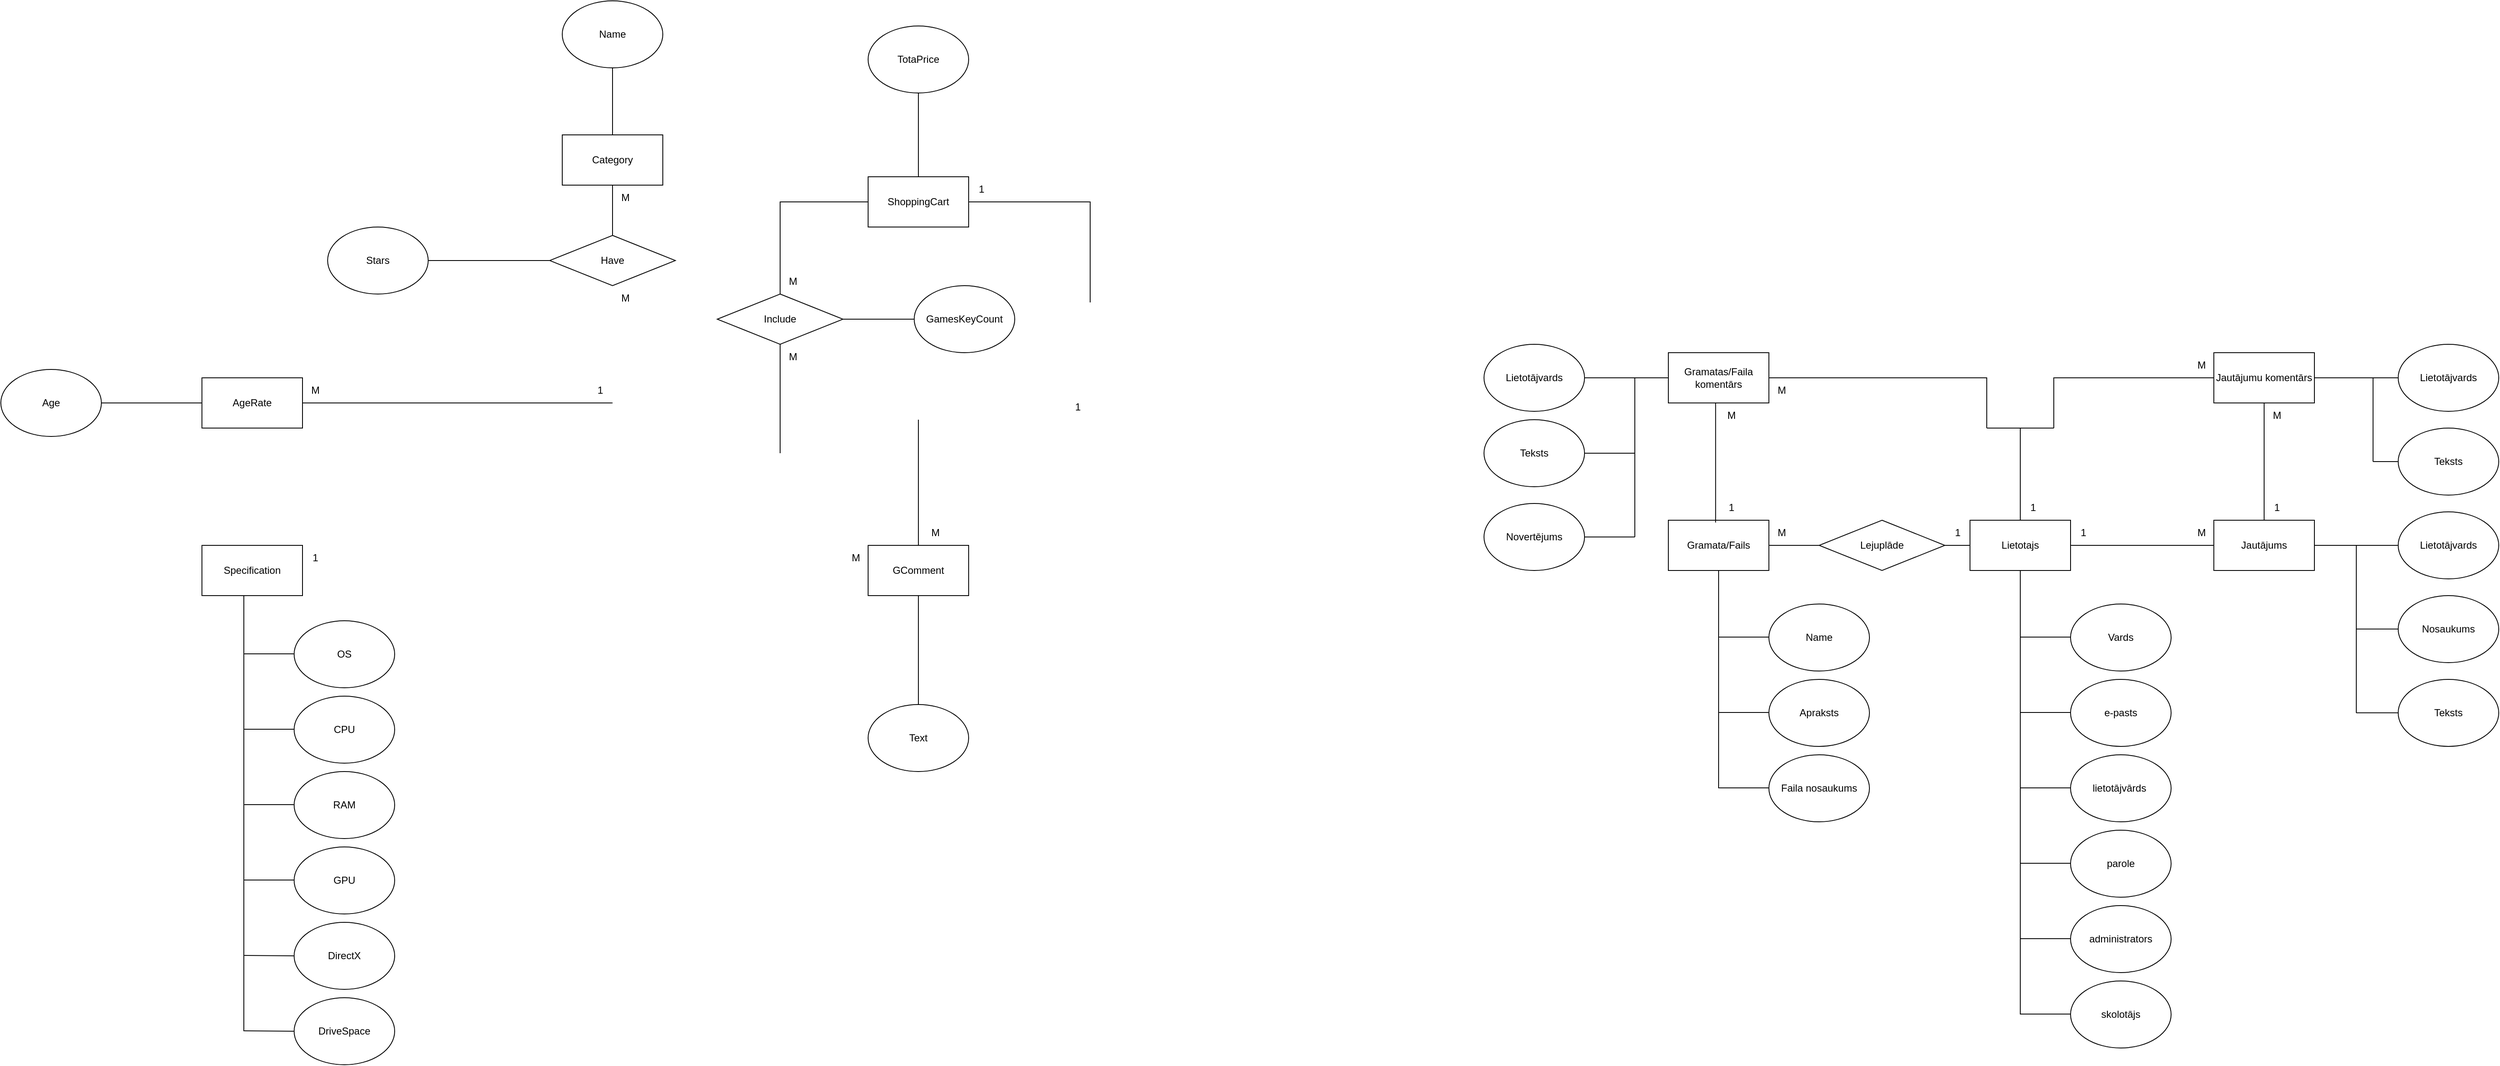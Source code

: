 <mxfile version="22.1.2" type="github">
  <diagram name="Страница — 1" id="zl32AqLXAHDdqQoyT2EN">
    <mxGraphModel dx="4402" dy="2061" grid="1" gridSize="10" guides="1" tooltips="1" connect="1" arrows="1" fold="1" page="1" pageScale="1" pageWidth="827" pageHeight="1169" math="0" shadow="0">
      <root>
        <mxCell id="0" />
        <mxCell id="1" parent="0" />
        <mxCell id="kFYqLt2y3ZUQdu_gal-k-1" value="Jautājumu komentārs" style="rounded=0;whiteSpace=wrap;html=1;" parent="1" vertex="1">
          <mxGeometry x="901" y="190" width="120" height="60" as="geometry" />
        </mxCell>
        <mxCell id="kFYqLt2y3ZUQdu_gal-k-2" value="Jautājums" style="rounded=0;whiteSpace=wrap;html=1;" parent="1" vertex="1">
          <mxGeometry x="901" y="390" width="120" height="60" as="geometry" />
        </mxCell>
        <mxCell id="kFYqLt2y3ZUQdu_gal-k-3" value="Gramata/Fails" style="rounded=0;whiteSpace=wrap;html=1;" parent="1" vertex="1">
          <mxGeometry x="250" y="390" width="120" height="60" as="geometry" />
        </mxCell>
        <mxCell id="kFYqLt2y3ZUQdu_gal-k-4" value="ShoppingCart" style="rounded=0;whiteSpace=wrap;html=1;" parent="1" vertex="1">
          <mxGeometry x="-705" y="-20" width="120" height="60" as="geometry" />
        </mxCell>
        <mxCell id="kFYqLt2y3ZUQdu_gal-k-5" value="Lietotajs" style="rounded=0;whiteSpace=wrap;html=1;" parent="1" vertex="1">
          <mxGeometry x="610" y="390" width="120" height="60" as="geometry" />
        </mxCell>
        <mxCell id="kFYqLt2y3ZUQdu_gal-k-6" value="Lietotājvards" style="ellipse;whiteSpace=wrap;html=1;" parent="1" vertex="1">
          <mxGeometry x="1121" y="180" width="120" height="80" as="geometry" />
        </mxCell>
        <mxCell id="kFYqLt2y3ZUQdu_gal-k-7" value="" style="endArrow=none;html=1;rounded=0;exitX=1;exitY=0.5;exitDx=0;exitDy=0;" parent="1" source="kFYqLt2y3ZUQdu_gal-k-1" edge="1">
          <mxGeometry width="50" height="50" relative="1" as="geometry">
            <mxPoint x="1001" y="360" as="sourcePoint" />
            <mxPoint x="1121" y="220" as="targetPoint" />
          </mxGeometry>
        </mxCell>
        <mxCell id="kFYqLt2y3ZUQdu_gal-k-8" value="Lietotājvards" style="ellipse;whiteSpace=wrap;html=1;" parent="1" vertex="1">
          <mxGeometry x="1121" y="380" width="120" height="80" as="geometry" />
        </mxCell>
        <mxCell id="kFYqLt2y3ZUQdu_gal-k-9" value="Nosaukums" style="ellipse;whiteSpace=wrap;html=1;" parent="1" vertex="1">
          <mxGeometry x="1121" y="480" width="120" height="80" as="geometry" />
        </mxCell>
        <mxCell id="kFYqLt2y3ZUQdu_gal-k-10" value="" style="endArrow=none;html=1;rounded=0;exitX=1;exitY=0.5;exitDx=0;exitDy=0;entryX=0;entryY=0.5;entryDx=0;entryDy=0;" parent="1" source="kFYqLt2y3ZUQdu_gal-k-2" edge="1">
          <mxGeometry width="50" height="50" relative="1" as="geometry">
            <mxPoint x="1001" y="560" as="sourcePoint" />
            <mxPoint x="1121" y="420" as="targetPoint" />
          </mxGeometry>
        </mxCell>
        <mxCell id="kFYqLt2y3ZUQdu_gal-k-11" value="" style="endArrow=none;html=1;rounded=0;" parent="1" edge="1">
          <mxGeometry width="50" height="50" relative="1" as="geometry">
            <mxPoint x="1071" y="420" as="sourcePoint" />
            <mxPoint x="1071" y="620" as="targetPoint" />
          </mxGeometry>
        </mxCell>
        <mxCell id="kFYqLt2y3ZUQdu_gal-k-13" value="" style="endArrow=none;html=1;rounded=0;" parent="1" source="kFYqLt2y3ZUQdu_gal-k-2" target="kFYqLt2y3ZUQdu_gal-k-1" edge="1">
          <mxGeometry width="50" height="50" relative="1" as="geometry">
            <mxPoint x="721" y="420" as="sourcePoint" />
            <mxPoint x="951" y="320" as="targetPoint" />
          </mxGeometry>
        </mxCell>
        <mxCell id="kFYqLt2y3ZUQdu_gal-k-14" value="" style="endArrow=none;html=1;rounded=0;exitX=1;exitY=0.5;exitDx=0;exitDy=0;entryX=1;entryY=1;entryDx=0;entryDy=0;entryPerimeter=0;" parent="1" source="kFYqLt2y3ZUQdu_gal-k-5" target="kFYqLt2y3ZUQdu_gal-k-74" edge="1">
          <mxGeometry width="50" height="50" relative="1" as="geometry">
            <mxPoint x="890" y="340" as="sourcePoint" />
            <mxPoint x="1180" y="420" as="targetPoint" />
          </mxGeometry>
        </mxCell>
        <mxCell id="kFYqLt2y3ZUQdu_gal-k-15" value="" style="endArrow=none;html=1;rounded=0;exitX=0.5;exitY=0;exitDx=0;exitDy=0;" parent="1" source="kFYqLt2y3ZUQdu_gal-k-5" edge="1">
          <mxGeometry width="50" height="50" relative="1" as="geometry">
            <mxPoint x="840" y="280" as="sourcePoint" />
            <mxPoint x="630" y="280" as="targetPoint" />
            <Array as="points">
              <mxPoint x="670" y="280" />
            </Array>
          </mxGeometry>
        </mxCell>
        <mxCell id="kFYqLt2y3ZUQdu_gal-k-16" value="" style="endArrow=none;html=1;rounded=0;entryX=0;entryY=0.5;entryDx=0;entryDy=0;" parent="1" target="kFYqLt2y3ZUQdu_gal-k-1" edge="1">
          <mxGeometry width="50" height="50" relative="1" as="geometry">
            <mxPoint x="710" y="280" as="sourcePoint" />
            <mxPoint x="1000" y="220" as="targetPoint" />
            <Array as="points">
              <mxPoint x="710" y="220" />
            </Array>
          </mxGeometry>
        </mxCell>
        <mxCell id="kFYqLt2y3ZUQdu_gal-k-17" value="GComment" style="rounded=0;whiteSpace=wrap;html=1;" parent="1" vertex="1">
          <mxGeometry x="-705" y="420" width="120" height="60" as="geometry" />
        </mxCell>
        <mxCell id="kFYqLt2y3ZUQdu_gal-k-18" value="Text" style="ellipse;whiteSpace=wrap;html=1;" parent="1" vertex="1">
          <mxGeometry x="-705" y="610" width="120" height="80" as="geometry" />
        </mxCell>
        <mxCell id="kFYqLt2y3ZUQdu_gal-k-19" value="" style="endArrow=none;html=1;rounded=0;exitX=0.5;exitY=1;exitDx=0;exitDy=0;" parent="1" source="kFYqLt2y3ZUQdu_gal-k-17" edge="1">
          <mxGeometry width="50" height="50" relative="1" as="geometry">
            <mxPoint x="-595" y="590" as="sourcePoint" />
            <mxPoint x="-645" y="610" as="targetPoint" />
          </mxGeometry>
        </mxCell>
        <mxCell id="kFYqLt2y3ZUQdu_gal-k-20" value="Vards" style="ellipse;whiteSpace=wrap;html=1;" parent="1" vertex="1">
          <mxGeometry x="730" y="490" width="120" height="80" as="geometry" />
        </mxCell>
        <mxCell id="kFYqLt2y3ZUQdu_gal-k-21" value="e-pasts" style="ellipse;whiteSpace=wrap;html=1;" parent="1" vertex="1">
          <mxGeometry x="730" y="580" width="120" height="80" as="geometry" />
        </mxCell>
        <mxCell id="kFYqLt2y3ZUQdu_gal-k-22" value="lietotājvārds&amp;nbsp;" style="ellipse;whiteSpace=wrap;html=1;" parent="1" vertex="1">
          <mxGeometry x="730" y="670" width="120" height="80" as="geometry" />
        </mxCell>
        <mxCell id="kFYqLt2y3ZUQdu_gal-k-23" value="parole" style="ellipse;whiteSpace=wrap;html=1;" parent="1" vertex="1">
          <mxGeometry x="730" y="760" width="120" height="80" as="geometry" />
        </mxCell>
        <mxCell id="kFYqLt2y3ZUQdu_gal-k-24" value="administrators" style="ellipse;whiteSpace=wrap;html=1;" parent="1" vertex="1">
          <mxGeometry x="730" y="850" width="120" height="80" as="geometry" />
        </mxCell>
        <mxCell id="kFYqLt2y3ZUQdu_gal-k-25" value="skolotājs" style="ellipse;whiteSpace=wrap;html=1;" parent="1" vertex="1">
          <mxGeometry x="730" y="940" width="120" height="80" as="geometry" />
        </mxCell>
        <mxCell id="kFYqLt2y3ZUQdu_gal-k-26" value="" style="endArrow=none;html=1;rounded=0;" parent="1" edge="1">
          <mxGeometry width="50" height="50" relative="1" as="geometry">
            <mxPoint x="670" y="980" as="sourcePoint" />
            <mxPoint x="670" y="450" as="targetPoint" />
          </mxGeometry>
        </mxCell>
        <mxCell id="kFYqLt2y3ZUQdu_gal-k-27" value="" style="endArrow=none;html=1;rounded=0;entryX=0;entryY=0.5;entryDx=0;entryDy=0;" parent="1" edge="1">
          <mxGeometry width="50" height="50" relative="1" as="geometry">
            <mxPoint x="670" y="529.5" as="sourcePoint" />
            <mxPoint x="730" y="529.5" as="targetPoint" />
          </mxGeometry>
        </mxCell>
        <mxCell id="kFYqLt2y3ZUQdu_gal-k-28" value="" style="endArrow=none;html=1;rounded=0;entryX=0;entryY=0.5;entryDx=0;entryDy=0;" parent="1" edge="1">
          <mxGeometry width="50" height="50" relative="1" as="geometry">
            <mxPoint x="670" y="619.5" as="sourcePoint" />
            <mxPoint x="730" y="619.5" as="targetPoint" />
          </mxGeometry>
        </mxCell>
        <mxCell id="kFYqLt2y3ZUQdu_gal-k-29" value="" style="endArrow=none;html=1;rounded=0;entryX=0;entryY=0.5;entryDx=0;entryDy=0;" parent="1" edge="1">
          <mxGeometry width="50" height="50" relative="1" as="geometry">
            <mxPoint x="670" y="709.5" as="sourcePoint" />
            <mxPoint x="730" y="709.5" as="targetPoint" />
          </mxGeometry>
        </mxCell>
        <mxCell id="kFYqLt2y3ZUQdu_gal-k-30" value="" style="endArrow=none;html=1;rounded=0;entryX=0;entryY=0.5;entryDx=0;entryDy=0;" parent="1" edge="1">
          <mxGeometry width="50" height="50" relative="1" as="geometry">
            <mxPoint x="670" y="799.5" as="sourcePoint" />
            <mxPoint x="730" y="799.5" as="targetPoint" />
          </mxGeometry>
        </mxCell>
        <mxCell id="kFYqLt2y3ZUQdu_gal-k-31" value="" style="endArrow=none;html=1;rounded=0;entryX=0;entryY=0.5;entryDx=0;entryDy=0;" parent="1" edge="1">
          <mxGeometry width="50" height="50" relative="1" as="geometry">
            <mxPoint x="670" y="889.5" as="sourcePoint" />
            <mxPoint x="730" y="889.5" as="targetPoint" />
          </mxGeometry>
        </mxCell>
        <mxCell id="kFYqLt2y3ZUQdu_gal-k-32" value="" style="endArrow=none;html=1;rounded=0;entryX=0;entryY=0.5;entryDx=0;entryDy=0;" parent="1" edge="1">
          <mxGeometry width="50" height="50" relative="1" as="geometry">
            <mxPoint x="670" y="979.5" as="sourcePoint" />
            <mxPoint x="730" y="979.5" as="targetPoint" />
          </mxGeometry>
        </mxCell>
        <mxCell id="kFYqLt2y3ZUQdu_gal-k-34" value="" style="endArrow=none;html=1;rounded=0;" parent="1" target="kFYqLt2y3ZUQdu_gal-k-17" edge="1">
          <mxGeometry width="50" height="50" relative="1" as="geometry">
            <mxPoint x="-645" y="270" as="sourcePoint" />
            <mxPoint x="-484" y="340" as="targetPoint" />
          </mxGeometry>
        </mxCell>
        <mxCell id="kFYqLt2y3ZUQdu_gal-k-35" value="Name" style="ellipse;whiteSpace=wrap;html=1;" parent="1" vertex="1">
          <mxGeometry x="370" y="490" width="120" height="80" as="geometry" />
        </mxCell>
        <mxCell id="kFYqLt2y3ZUQdu_gal-k-36" value="Apraksts" style="ellipse;whiteSpace=wrap;html=1;" parent="1" vertex="1">
          <mxGeometry x="370" y="580" width="120" height="80" as="geometry" />
        </mxCell>
        <mxCell id="kFYqLt2y3ZUQdu_gal-k-37" value="Faila nosaukums" style="ellipse;whiteSpace=wrap;html=1;" parent="1" vertex="1">
          <mxGeometry x="370" y="670" width="120" height="80" as="geometry" />
        </mxCell>
        <mxCell id="kFYqLt2y3ZUQdu_gal-k-40" value="" style="endArrow=none;html=1;rounded=0;entryX=0.5;entryY=1;entryDx=0;entryDy=0;" parent="1" target="kFYqLt2y3ZUQdu_gal-k-3" edge="1">
          <mxGeometry width="50" height="50" relative="1" as="geometry">
            <mxPoint x="310" y="710" as="sourcePoint" />
            <mxPoint x="310" y="450" as="targetPoint" />
          </mxGeometry>
        </mxCell>
        <mxCell id="kFYqLt2y3ZUQdu_gal-k-41" value="" style="endArrow=none;html=1;rounded=0;entryX=0;entryY=0.5;entryDx=0;entryDy=0;" parent="1" edge="1">
          <mxGeometry width="50" height="50" relative="1" as="geometry">
            <mxPoint x="310" y="529.5" as="sourcePoint" />
            <mxPoint x="370" y="529.5" as="targetPoint" />
          </mxGeometry>
        </mxCell>
        <mxCell id="kFYqLt2y3ZUQdu_gal-k-42" value="" style="endArrow=none;html=1;rounded=0;entryX=0;entryY=0.5;entryDx=0;entryDy=0;" parent="1" edge="1">
          <mxGeometry width="50" height="50" relative="1" as="geometry">
            <mxPoint x="310" y="619.5" as="sourcePoint" />
            <mxPoint x="370" y="619.5" as="targetPoint" />
          </mxGeometry>
        </mxCell>
        <mxCell id="kFYqLt2y3ZUQdu_gal-k-43" value="" style="endArrow=none;html=1;rounded=0;entryX=0;entryY=0.5;entryDx=0;entryDy=0;" parent="1" edge="1">
          <mxGeometry width="50" height="50" relative="1" as="geometry">
            <mxPoint x="310" y="709.5" as="sourcePoint" />
            <mxPoint x="370" y="709.5" as="targetPoint" />
          </mxGeometry>
        </mxCell>
        <mxCell id="kFYqLt2y3ZUQdu_gal-k-47" value="Category" style="rounded=0;whiteSpace=wrap;html=1;" parent="1" vertex="1">
          <mxGeometry x="-1070" y="-70" width="120" height="60" as="geometry" />
        </mxCell>
        <mxCell id="kFYqLt2y3ZUQdu_gal-k-48" value="AgeRate" style="rounded=0;whiteSpace=wrap;html=1;" parent="1" vertex="1">
          <mxGeometry x="-1500" y="220" width="120" height="60" as="geometry" />
        </mxCell>
        <mxCell id="kFYqLt2y3ZUQdu_gal-k-49" value="Specification" style="rounded=0;whiteSpace=wrap;html=1;" parent="1" vertex="1">
          <mxGeometry x="-1500" y="420" width="120" height="60" as="geometry" />
        </mxCell>
        <mxCell id="kFYqLt2y3ZUQdu_gal-k-50" value="OS" style="ellipse;whiteSpace=wrap;html=1;" parent="1" vertex="1">
          <mxGeometry x="-1390" y="510" width="120" height="80" as="geometry" />
        </mxCell>
        <mxCell id="kFYqLt2y3ZUQdu_gal-k-51" value="CPU" style="ellipse;whiteSpace=wrap;html=1;" parent="1" vertex="1">
          <mxGeometry x="-1390" y="600" width="120" height="80" as="geometry" />
        </mxCell>
        <mxCell id="kFYqLt2y3ZUQdu_gal-k-52" value="RAM" style="ellipse;whiteSpace=wrap;html=1;" parent="1" vertex="1">
          <mxGeometry x="-1390" y="690" width="120" height="80" as="geometry" />
        </mxCell>
        <mxCell id="kFYqLt2y3ZUQdu_gal-k-53" value="GPU" style="ellipse;whiteSpace=wrap;html=1;" parent="1" vertex="1">
          <mxGeometry x="-1390" y="780" width="120" height="80" as="geometry" />
        </mxCell>
        <mxCell id="kFYqLt2y3ZUQdu_gal-k-54" value="DirectX" style="ellipse;whiteSpace=wrap;html=1;" parent="1" vertex="1">
          <mxGeometry x="-1390" y="870" width="120" height="80" as="geometry" />
        </mxCell>
        <mxCell id="kFYqLt2y3ZUQdu_gal-k-55" value="" style="endArrow=none;html=1;rounded=0;" parent="1" edge="1">
          <mxGeometry width="50" height="50" relative="1" as="geometry">
            <mxPoint x="-1450" y="1000" as="sourcePoint" />
            <mxPoint x="-1450" y="480" as="targetPoint" />
          </mxGeometry>
        </mxCell>
        <mxCell id="kFYqLt2y3ZUQdu_gal-k-56" value="" style="endArrow=none;html=1;rounded=0;entryX=0;entryY=0.5;entryDx=0;entryDy=0;" parent="1" edge="1">
          <mxGeometry width="50" height="50" relative="1" as="geometry">
            <mxPoint x="-1450" y="549.5" as="sourcePoint" />
            <mxPoint x="-1390" y="549.5" as="targetPoint" />
          </mxGeometry>
        </mxCell>
        <mxCell id="kFYqLt2y3ZUQdu_gal-k-57" value="" style="endArrow=none;html=1;rounded=0;entryX=0;entryY=0.5;entryDx=0;entryDy=0;" parent="1" edge="1">
          <mxGeometry width="50" height="50" relative="1" as="geometry">
            <mxPoint x="-1450" y="639.5" as="sourcePoint" />
            <mxPoint x="-1390" y="639.5" as="targetPoint" />
          </mxGeometry>
        </mxCell>
        <mxCell id="kFYqLt2y3ZUQdu_gal-k-58" value="" style="endArrow=none;html=1;rounded=0;entryX=0;entryY=0.5;entryDx=0;entryDy=0;" parent="1" edge="1">
          <mxGeometry width="50" height="50" relative="1" as="geometry">
            <mxPoint x="-1450" y="729.5" as="sourcePoint" />
            <mxPoint x="-1390" y="729.5" as="targetPoint" />
          </mxGeometry>
        </mxCell>
        <mxCell id="kFYqLt2y3ZUQdu_gal-k-59" value="" style="endArrow=none;html=1;rounded=0;entryX=0;entryY=0.5;entryDx=0;entryDy=0;" parent="1" edge="1">
          <mxGeometry width="50" height="50" relative="1" as="geometry">
            <mxPoint x="-1450" y="819.5" as="sourcePoint" />
            <mxPoint x="-1390" y="819.5" as="targetPoint" />
          </mxGeometry>
        </mxCell>
        <mxCell id="kFYqLt2y3ZUQdu_gal-k-60" value="" style="endArrow=none;html=1;rounded=0;entryX=0;entryY=0.5;entryDx=0;entryDy=0;" parent="1" edge="1">
          <mxGeometry width="50" height="50" relative="1" as="geometry">
            <mxPoint x="-1450" y="909.5" as="sourcePoint" />
            <mxPoint x="-1390" y="910" as="targetPoint" />
          </mxGeometry>
        </mxCell>
        <mxCell id="kFYqLt2y3ZUQdu_gal-k-61" value="DriveSpace" style="ellipse;whiteSpace=wrap;html=1;" parent="1" vertex="1">
          <mxGeometry x="-1390" y="960" width="120" height="80" as="geometry" />
        </mxCell>
        <mxCell id="kFYqLt2y3ZUQdu_gal-k-62" value="" style="endArrow=none;html=1;rounded=0;entryX=0;entryY=0.5;entryDx=0;entryDy=0;" parent="1" edge="1">
          <mxGeometry width="50" height="50" relative="1" as="geometry">
            <mxPoint x="-1450" y="999.5" as="sourcePoint" />
            <mxPoint x="-1390" y="1000" as="targetPoint" />
          </mxGeometry>
        </mxCell>
        <mxCell id="kFYqLt2y3ZUQdu_gal-k-64" value="Age" style="ellipse;whiteSpace=wrap;html=1;" parent="1" vertex="1">
          <mxGeometry x="-1740" y="210" width="120" height="80" as="geometry" />
        </mxCell>
        <mxCell id="kFYqLt2y3ZUQdu_gal-k-65" value="" style="endArrow=none;html=1;rounded=0;exitX=0;exitY=0.5;exitDx=0;exitDy=0;" parent="1" source="kFYqLt2y3ZUQdu_gal-k-48" edge="1">
          <mxGeometry width="50" height="50" relative="1" as="geometry">
            <mxPoint x="-1840" y="250" as="sourcePoint" />
            <mxPoint x="-1620" y="250" as="targetPoint" />
          </mxGeometry>
        </mxCell>
        <mxCell id="kFYqLt2y3ZUQdu_gal-k-67" value="" style="endArrow=none;html=1;rounded=0;" parent="1" source="kFYqLt2y3ZUQdu_gal-k-48" edge="1">
          <mxGeometry width="50" height="50" relative="1" as="geometry">
            <mxPoint x="-1160" y="250" as="sourcePoint" />
            <mxPoint x="-1010" y="250" as="targetPoint" />
          </mxGeometry>
        </mxCell>
        <mxCell id="kFYqLt2y3ZUQdu_gal-k-68" value="Have" style="rhombus;whiteSpace=wrap;html=1;" parent="1" vertex="1">
          <mxGeometry x="-1085" y="50" width="150" height="60" as="geometry" />
        </mxCell>
        <mxCell id="kFYqLt2y3ZUQdu_gal-k-69" value="" style="endArrow=none;html=1;rounded=0;entryX=0.5;entryY=1;entryDx=0;entryDy=0;exitX=0.5;exitY=0;exitDx=0;exitDy=0;" parent="1" source="kFYqLt2y3ZUQdu_gal-k-68" target="kFYqLt2y3ZUQdu_gal-k-47" edge="1">
          <mxGeometry width="50" height="50" relative="1" as="geometry">
            <mxPoint x="-925" y="170" as="sourcePoint" />
            <mxPoint x="-855" y="170" as="targetPoint" />
          </mxGeometry>
        </mxCell>
        <mxCell id="kFYqLt2y3ZUQdu_gal-k-70" value="Name" style="ellipse;whiteSpace=wrap;html=1;" parent="1" vertex="1">
          <mxGeometry x="-1070" y="-230" width="120" height="80" as="geometry" />
        </mxCell>
        <mxCell id="kFYqLt2y3ZUQdu_gal-k-71" value="" style="endArrow=none;html=1;rounded=0;entryX=0.5;entryY=1;entryDx=0;entryDy=0;exitX=0.5;exitY=0;exitDx=0;exitDy=0;" parent="1" source="kFYqLt2y3ZUQdu_gal-k-47" edge="1">
          <mxGeometry width="50" height="50" relative="1" as="geometry">
            <mxPoint x="-970" y="-80" as="sourcePoint" />
            <mxPoint x="-1010.0" y="-150" as="targetPoint" />
          </mxGeometry>
        </mxCell>
        <mxCell id="kFYqLt2y3ZUQdu_gal-k-72" value="TotaPrice" style="ellipse;whiteSpace=wrap;html=1;" parent="1" vertex="1">
          <mxGeometry x="-705" y="-200" width="120" height="80" as="geometry" />
        </mxCell>
        <mxCell id="kFYqLt2y3ZUQdu_gal-k-73" value="1" style="text;html=1;align=center;verticalAlign=middle;resizable=0;points=[];autosize=1;strokeColor=none;fillColor=none;" parent="1" vertex="1">
          <mxGeometry x="730" y="390" width="30" height="30" as="geometry" />
        </mxCell>
        <mxCell id="kFYqLt2y3ZUQdu_gal-k-74" value="M" style="text;html=1;align=center;verticalAlign=middle;resizable=0;points=[];autosize=1;strokeColor=none;fillColor=none;" parent="1" vertex="1">
          <mxGeometry x="871" y="390" width="30" height="30" as="geometry" />
        </mxCell>
        <mxCell id="kFYqLt2y3ZUQdu_gal-k-75" value="M" style="text;html=1;align=center;verticalAlign=middle;resizable=0;points=[];autosize=1;strokeColor=none;fillColor=none;" parent="1" vertex="1">
          <mxGeometry x="961" y="250" width="30" height="30" as="geometry" />
        </mxCell>
        <mxCell id="kFYqLt2y3ZUQdu_gal-k-76" value="1" style="text;html=1;align=center;verticalAlign=middle;resizable=0;points=[];autosize=1;strokeColor=none;fillColor=none;" parent="1" vertex="1">
          <mxGeometry x="961" y="360" width="30" height="30" as="geometry" />
        </mxCell>
        <mxCell id="kFYqLt2y3ZUQdu_gal-k-77" value="M" style="text;html=1;align=center;verticalAlign=middle;resizable=0;points=[];autosize=1;strokeColor=none;fillColor=none;" parent="1" vertex="1">
          <mxGeometry x="871" y="190" width="30" height="30" as="geometry" />
        </mxCell>
        <mxCell id="kFYqLt2y3ZUQdu_gal-k-78" value="1" style="text;html=1;align=center;verticalAlign=middle;resizable=0;points=[];autosize=1;strokeColor=none;fillColor=none;" parent="1" vertex="1">
          <mxGeometry x="-470" y="240" width="30" height="30" as="geometry" />
        </mxCell>
        <mxCell id="kFYqLt2y3ZUQdu_gal-k-79" value="M" style="text;html=1;align=center;verticalAlign=middle;resizable=0;points=[];autosize=1;strokeColor=none;fillColor=none;" parent="1" vertex="1">
          <mxGeometry x="-640" y="390" width="30" height="30" as="geometry" />
        </mxCell>
        <mxCell id="kFYqLt2y3ZUQdu_gal-k-80" value="M" style="text;html=1;align=center;verticalAlign=middle;resizable=0;points=[];autosize=1;strokeColor=none;fillColor=none;" parent="1" vertex="1">
          <mxGeometry x="-735" y="420" width="30" height="30" as="geometry" />
        </mxCell>
        <mxCell id="kFYqLt2y3ZUQdu_gal-k-81" value="1" style="text;html=1;align=center;verticalAlign=middle;resizable=0;points=[];autosize=1;strokeColor=none;fillColor=none;" parent="1" vertex="1">
          <mxGeometry x="580" y="390" width="30" height="30" as="geometry" />
        </mxCell>
        <mxCell id="kFYqLt2y3ZUQdu_gal-k-83" value="1" style="text;html=1;align=center;verticalAlign=middle;resizable=0;points=[];autosize=1;strokeColor=none;fillColor=none;" parent="1" vertex="1">
          <mxGeometry x="-1380" y="420" width="30" height="30" as="geometry" />
        </mxCell>
        <mxCell id="kFYqLt2y3ZUQdu_gal-k-84" value="M" style="text;html=1;align=center;verticalAlign=middle;resizable=0;points=[];autosize=1;strokeColor=none;fillColor=none;" parent="1" vertex="1">
          <mxGeometry x="-1380" y="220" width="30" height="30" as="geometry" />
        </mxCell>
        <mxCell id="kFYqLt2y3ZUQdu_gal-k-85" value="1" style="text;html=1;align=center;verticalAlign=middle;resizable=0;points=[];autosize=1;strokeColor=none;fillColor=none;" parent="1" vertex="1">
          <mxGeometry x="-1040" y="220" width="30" height="30" as="geometry" />
        </mxCell>
        <mxCell id="kFYqLt2y3ZUQdu_gal-k-86" value="M" style="text;html=1;align=center;verticalAlign=middle;resizable=0;points=[];autosize=1;strokeColor=none;fillColor=none;" parent="1" vertex="1">
          <mxGeometry x="-1010" y="110" width="30" height="30" as="geometry" />
        </mxCell>
        <mxCell id="kFYqLt2y3ZUQdu_gal-k-87" value="M" style="text;html=1;align=center;verticalAlign=middle;resizable=0;points=[];autosize=1;strokeColor=none;fillColor=none;" parent="1" vertex="1">
          <mxGeometry x="-1010" y="-10" width="30" height="30" as="geometry" />
        </mxCell>
        <mxCell id="kFYqLt2y3ZUQdu_gal-k-88" value="Include" style="rhombus;whiteSpace=wrap;html=1;" parent="1" vertex="1">
          <mxGeometry x="-885" y="120" width="150" height="60" as="geometry" />
        </mxCell>
        <mxCell id="kFYqLt2y3ZUQdu_gal-k-89" value="" style="endArrow=none;html=1;rounded=0;entryX=0.5;entryY=1;entryDx=0;entryDy=0;exitX=0.5;exitY=0;exitDx=0;exitDy=0;" parent="1" source="kFYqLt2y3ZUQdu_gal-k-4" edge="1">
          <mxGeometry width="50" height="50" relative="1" as="geometry">
            <mxPoint x="-586" y="-50" as="sourcePoint" />
            <mxPoint x="-645" y="-120" as="targetPoint" />
          </mxGeometry>
        </mxCell>
        <mxCell id="kFYqLt2y3ZUQdu_gal-k-90" value="" style="endArrow=none;html=1;rounded=0;exitX=1;exitY=0.5;exitDx=0;exitDy=0;" parent="1" source="kFYqLt2y3ZUQdu_gal-k-4" edge="1">
          <mxGeometry width="50" height="50" relative="1" as="geometry">
            <mxPoint x="-370" y="20" as="sourcePoint" />
            <mxPoint x="-440" y="130" as="targetPoint" />
            <Array as="points">
              <mxPoint x="-440" y="10" />
            </Array>
          </mxGeometry>
        </mxCell>
        <mxCell id="kFYqLt2y3ZUQdu_gal-k-92" value="" style="endArrow=none;html=1;rounded=0;entryX=0.5;entryY=1;entryDx=0;entryDy=0;" parent="1" target="kFYqLt2y3ZUQdu_gal-k-88" edge="1">
          <mxGeometry width="50" height="50" relative="1" as="geometry">
            <mxPoint x="-810" y="310" as="sourcePoint" />
            <mxPoint x="-760" y="160" as="targetPoint" />
          </mxGeometry>
        </mxCell>
        <mxCell id="kFYqLt2y3ZUQdu_gal-k-93" value="M" style="text;html=1;align=center;verticalAlign=middle;resizable=0;points=[];autosize=1;strokeColor=none;fillColor=none;" parent="1" vertex="1">
          <mxGeometry x="-810" y="180" width="30" height="30" as="geometry" />
        </mxCell>
        <mxCell id="kFYqLt2y3ZUQdu_gal-k-94" value="" style="endArrow=none;html=1;rounded=0;exitX=0;exitY=0.5;exitDx=0;exitDy=0;entryX=0.5;entryY=0;entryDx=0;entryDy=0;" parent="1" source="kFYqLt2y3ZUQdu_gal-k-4" target="kFYqLt2y3ZUQdu_gal-k-88" edge="1">
          <mxGeometry width="50" height="50" relative="1" as="geometry">
            <mxPoint x="-780" y="9" as="sourcePoint" />
            <mxPoint x="-910" y="9" as="targetPoint" />
            <Array as="points">
              <mxPoint x="-810" y="10" />
            </Array>
          </mxGeometry>
        </mxCell>
        <mxCell id="kFYqLt2y3ZUQdu_gal-k-95" value="M" style="text;html=1;align=center;verticalAlign=middle;resizable=0;points=[];autosize=1;strokeColor=none;fillColor=none;" parent="1" vertex="1">
          <mxGeometry x="-810" y="90" width="30" height="30" as="geometry" />
        </mxCell>
        <mxCell id="kFYqLt2y3ZUQdu_gal-k-96" value="" style="endArrow=none;html=1;rounded=0;entryX=0;entryY=0.5;entryDx=0;entryDy=0;exitX=1;exitY=0.5;exitDx=0;exitDy=0;" parent="1" source="kFYqLt2y3ZUQdu_gal-k-99" target="kFYqLt2y3ZUQdu_gal-k-68" edge="1">
          <mxGeometry width="50" height="50" relative="1" as="geometry">
            <mxPoint x="-1220" y="80" as="sourcePoint" />
            <mxPoint x="-1130" y="79.5" as="targetPoint" />
          </mxGeometry>
        </mxCell>
        <mxCell id="kFYqLt2y3ZUQdu_gal-k-97" value="" style="endArrow=none;html=1;rounded=0;exitX=1;exitY=0.5;exitDx=0;exitDy=0;entryX=0;entryY=0.5;entryDx=0;entryDy=0;" parent="1" source="kFYqLt2y3ZUQdu_gal-k-88" target="kFYqLt2y3ZUQdu_gal-k-98" edge="1">
          <mxGeometry width="50" height="50" relative="1" as="geometry">
            <mxPoint x="-712.5" y="149.5" as="sourcePoint" />
            <mxPoint x="-650" y="150" as="targetPoint" />
          </mxGeometry>
        </mxCell>
        <mxCell id="kFYqLt2y3ZUQdu_gal-k-98" value="GamesKeyCount" style="ellipse;whiteSpace=wrap;html=1;" parent="1" vertex="1">
          <mxGeometry x="-650" y="110" width="120" height="80" as="geometry" />
        </mxCell>
        <mxCell id="kFYqLt2y3ZUQdu_gal-k-99" value="Stars" style="ellipse;whiteSpace=wrap;html=1;" parent="1" vertex="1">
          <mxGeometry x="-1350" y="40" width="120" height="80" as="geometry" />
        </mxCell>
        <mxCell id="kFYqLt2y3ZUQdu_gal-k-100" value="1" style="text;html=1;align=center;verticalAlign=middle;resizable=0;points=[];autosize=1;strokeColor=none;fillColor=none;" parent="1" vertex="1">
          <mxGeometry x="670" y="360" width="30" height="30" as="geometry" />
        </mxCell>
        <mxCell id="kFYqLt2y3ZUQdu_gal-k-101" value="1" style="text;html=1;align=center;verticalAlign=middle;resizable=0;points=[];autosize=1;strokeColor=none;fillColor=none;" parent="1" vertex="1">
          <mxGeometry x="-585" y="-20" width="30" height="30" as="geometry" />
        </mxCell>
        <mxCell id="kFYqLt2y3ZUQdu_gal-k-102" value="" style="endArrow=none;html=1;rounded=0;" parent="1" edge="1">
          <mxGeometry width="50" height="50" relative="1" as="geometry">
            <mxPoint x="670" y="280" as="sourcePoint" />
            <mxPoint x="710" y="280" as="targetPoint" />
          </mxGeometry>
        </mxCell>
        <mxCell id="kFYqLt2y3ZUQdu_gal-k-103" value="" style="endArrow=none;html=1;rounded=0;entryX=0;entryY=0.5;entryDx=0;entryDy=0;exitX=1;exitY=0.5;exitDx=0;exitDy=0;" parent="1" source="kFYqLt2y3ZUQdu_gal-k-106" target="kFYqLt2y3ZUQdu_gal-k-5" edge="1">
          <mxGeometry width="50" height="50" relative="1" as="geometry">
            <mxPoint x="540" y="420" as="sourcePoint" />
            <mxPoint x="730" y="410" as="targetPoint" />
          </mxGeometry>
        </mxCell>
        <mxCell id="kFYqLt2y3ZUQdu_gal-k-106" value="Lejuplāde" style="rhombus;whiteSpace=wrap;html=1;" parent="1" vertex="1">
          <mxGeometry x="430" y="390" width="150" height="60" as="geometry" />
        </mxCell>
        <mxCell id="kFYqLt2y3ZUQdu_gal-k-107" value="M" style="text;html=1;align=center;verticalAlign=middle;resizable=0;points=[];autosize=1;strokeColor=none;fillColor=none;" parent="1" vertex="1">
          <mxGeometry x="310" y="250" width="30" height="30" as="geometry" />
        </mxCell>
        <mxCell id="kFYqLt2y3ZUQdu_gal-k-108" value="" style="endArrow=none;html=1;rounded=0;exitX=1;exitY=0.5;exitDx=0;exitDy=0;" parent="1" source="kFYqLt2y3ZUQdu_gal-k-3" target="kFYqLt2y3ZUQdu_gal-k-106" edge="1">
          <mxGeometry width="50" height="50" relative="1" as="geometry">
            <mxPoint x="530" y="479.05" as="sourcePoint" />
            <mxPoint x="430" y="420" as="targetPoint" />
          </mxGeometry>
        </mxCell>
        <mxCell id="kFYqLt2y3ZUQdu_gal-k-109" value="Gramatas/Faila&lt;br&gt;komentārs" style="rounded=0;whiteSpace=wrap;html=1;" parent="1" vertex="1">
          <mxGeometry x="250" y="190" width="120" height="60" as="geometry" />
        </mxCell>
        <mxCell id="kFYqLt2y3ZUQdu_gal-k-110" value="Lietotājvards" style="ellipse;whiteSpace=wrap;html=1;" parent="1" vertex="1">
          <mxGeometry x="30" y="180" width="120" height="80" as="geometry" />
        </mxCell>
        <mxCell id="kFYqLt2y3ZUQdu_gal-k-111" value="Teksts" style="ellipse;whiteSpace=wrap;html=1;" parent="1" vertex="1">
          <mxGeometry x="30" y="270" width="120" height="80" as="geometry" />
        </mxCell>
        <mxCell id="kFYqLt2y3ZUQdu_gal-k-112" value="Novertējums" style="ellipse;whiteSpace=wrap;html=1;" parent="1" vertex="1">
          <mxGeometry x="30" y="370" width="120" height="80" as="geometry" />
        </mxCell>
        <mxCell id="kFYqLt2y3ZUQdu_gal-k-113" value="" style="endArrow=none;html=1;rounded=0;entryX=0;entryY=0.5;entryDx=0;entryDy=0;" parent="1" target="kFYqLt2y3ZUQdu_gal-k-109" edge="1">
          <mxGeometry width="50" height="50" relative="1" as="geometry">
            <mxPoint x="210" y="410" as="sourcePoint" />
            <mxPoint x="310" y="250" as="targetPoint" />
            <Array as="points">
              <mxPoint x="210" y="220" />
            </Array>
          </mxGeometry>
        </mxCell>
        <mxCell id="kFYqLt2y3ZUQdu_gal-k-114" value="" style="endArrow=none;html=1;rounded=0;exitX=1;exitY=0.5;exitDx=0;exitDy=0;" parent="1" edge="1" source="kFYqLt2y3ZUQdu_gal-k-110">
          <mxGeometry width="50" height="50" relative="1" as="geometry">
            <mxPoint x="179.71" y="130" as="sourcePoint" />
            <mxPoint x="210" y="220" as="targetPoint" />
          </mxGeometry>
        </mxCell>
        <mxCell id="kFYqLt2y3ZUQdu_gal-k-115" value="" style="endArrow=none;html=1;rounded=0;exitX=1;exitY=0.5;exitDx=0;exitDy=0;" parent="1" edge="1" source="kFYqLt2y3ZUQdu_gal-k-111">
          <mxGeometry width="50" height="50" relative="1" as="geometry">
            <mxPoint x="110" y="130" as="sourcePoint" />
            <mxPoint x="210" y="310" as="targetPoint" />
          </mxGeometry>
        </mxCell>
        <mxCell id="kFYqLt2y3ZUQdu_gal-k-116" value="" style="endArrow=none;html=1;rounded=0;entryX=1;entryY=0.5;entryDx=0;entryDy=0;" parent="1" target="kFYqLt2y3ZUQdu_gal-k-112" edge="1">
          <mxGeometry width="50" height="50" relative="1" as="geometry">
            <mxPoint x="210" y="410" as="sourcePoint" />
            <mxPoint x="180" y="460" as="targetPoint" />
          </mxGeometry>
        </mxCell>
        <mxCell id="kFYqLt2y3ZUQdu_gal-k-118" value="" style="endArrow=none;html=1;rounded=0;exitX=1;exitY=0.5;exitDx=0;exitDy=0;" parent="1" source="kFYqLt2y3ZUQdu_gal-k-109" edge="1">
          <mxGeometry width="50" height="50" relative="1" as="geometry">
            <mxPoint x="390" y="190" as="sourcePoint" />
            <mxPoint x="630" y="280" as="targetPoint" />
            <Array as="points">
              <mxPoint x="630" y="220" />
            </Array>
          </mxGeometry>
        </mxCell>
        <mxCell id="kFYqLt2y3ZUQdu_gal-k-130" value="1" style="text;html=1;align=center;verticalAlign=middle;resizable=0;points=[];autosize=1;strokeColor=none;fillColor=none;" parent="1" vertex="1">
          <mxGeometry x="310" y="360" width="30" height="30" as="geometry" />
        </mxCell>
        <mxCell id="kFYqLt2y3ZUQdu_gal-k-132" value="" style="endArrow=none;html=1;rounded=0;entryX=0.47;entryY=0.046;entryDx=0;entryDy=0;exitX=0.47;exitY=1.009;exitDx=0;exitDy=0;exitPerimeter=0;entryPerimeter=0;" parent="1" source="kFYqLt2y3ZUQdu_gal-k-109" target="kFYqLt2y3ZUQdu_gal-k-3" edge="1">
          <mxGeometry width="50" height="50" relative="1" as="geometry">
            <mxPoint x="350" y="330" as="sourcePoint" />
            <mxPoint x="405" y="330" as="targetPoint" />
          </mxGeometry>
        </mxCell>
        <mxCell id="kFYqLt2y3ZUQdu_gal-k-133" value="M" style="text;html=1;align=center;verticalAlign=middle;resizable=0;points=[];autosize=1;strokeColor=none;fillColor=none;" parent="1" vertex="1">
          <mxGeometry x="370" y="390" width="30" height="30" as="geometry" />
        </mxCell>
        <mxCell id="kFYqLt2y3ZUQdu_gal-k-134" value="M" style="text;html=1;align=center;verticalAlign=middle;resizable=0;points=[];autosize=1;strokeColor=none;fillColor=none;" parent="1" vertex="1">
          <mxGeometry x="370" y="220" width="30" height="30" as="geometry" />
        </mxCell>
        <mxCell id="TipFDsnjB_aHPclZi5g--1" value="Teksts" style="ellipse;whiteSpace=wrap;html=1;" parent="1" vertex="1">
          <mxGeometry x="1121" y="580" width="120" height="80" as="geometry" />
        </mxCell>
        <mxCell id="TipFDsnjB_aHPclZi5g--2" value="" style="endArrow=none;html=1;rounded=0;entryX=0;entryY=0.5;entryDx=0;entryDy=0;" parent="1" edge="1">
          <mxGeometry width="50" height="50" relative="1" as="geometry">
            <mxPoint x="1071" y="619.83" as="sourcePoint" />
            <mxPoint x="1121" y="619.83" as="targetPoint" />
          </mxGeometry>
        </mxCell>
        <mxCell id="TipFDsnjB_aHPclZi5g--3" value="Teksts" style="ellipse;whiteSpace=wrap;html=1;" parent="1" vertex="1">
          <mxGeometry x="1121" y="280" width="120" height="80" as="geometry" />
        </mxCell>
        <mxCell id="TipFDsnjB_aHPclZi5g--4" value="" style="endArrow=none;html=1;rounded=0;" parent="1" edge="1">
          <mxGeometry width="50" height="50" relative="1" as="geometry">
            <mxPoint x="1091" y="220" as="sourcePoint" />
            <mxPoint x="1091" y="320" as="targetPoint" />
          </mxGeometry>
        </mxCell>
        <mxCell id="TipFDsnjB_aHPclZi5g--5" value="" style="endArrow=none;html=1;rounded=0;entryX=0;entryY=0.5;entryDx=0;entryDy=0;" parent="1" target="TipFDsnjB_aHPclZi5g--3" edge="1">
          <mxGeometry width="50" height="50" relative="1" as="geometry">
            <mxPoint x="1091" y="320" as="sourcePoint" />
            <mxPoint x="1121" y="359" as="targetPoint" />
          </mxGeometry>
        </mxCell>
        <mxCell id="VUvAiX2HDTpHdCh1CwL9-1" value="" style="endArrow=none;html=1;rounded=0;entryX=0;entryY=0.5;entryDx=0;entryDy=0;" edge="1" parent="1">
          <mxGeometry width="50" height="50" relative="1" as="geometry">
            <mxPoint x="1071" y="519.83" as="sourcePoint" />
            <mxPoint x="1121" y="519.83" as="targetPoint" />
          </mxGeometry>
        </mxCell>
      </root>
    </mxGraphModel>
  </diagram>
</mxfile>
